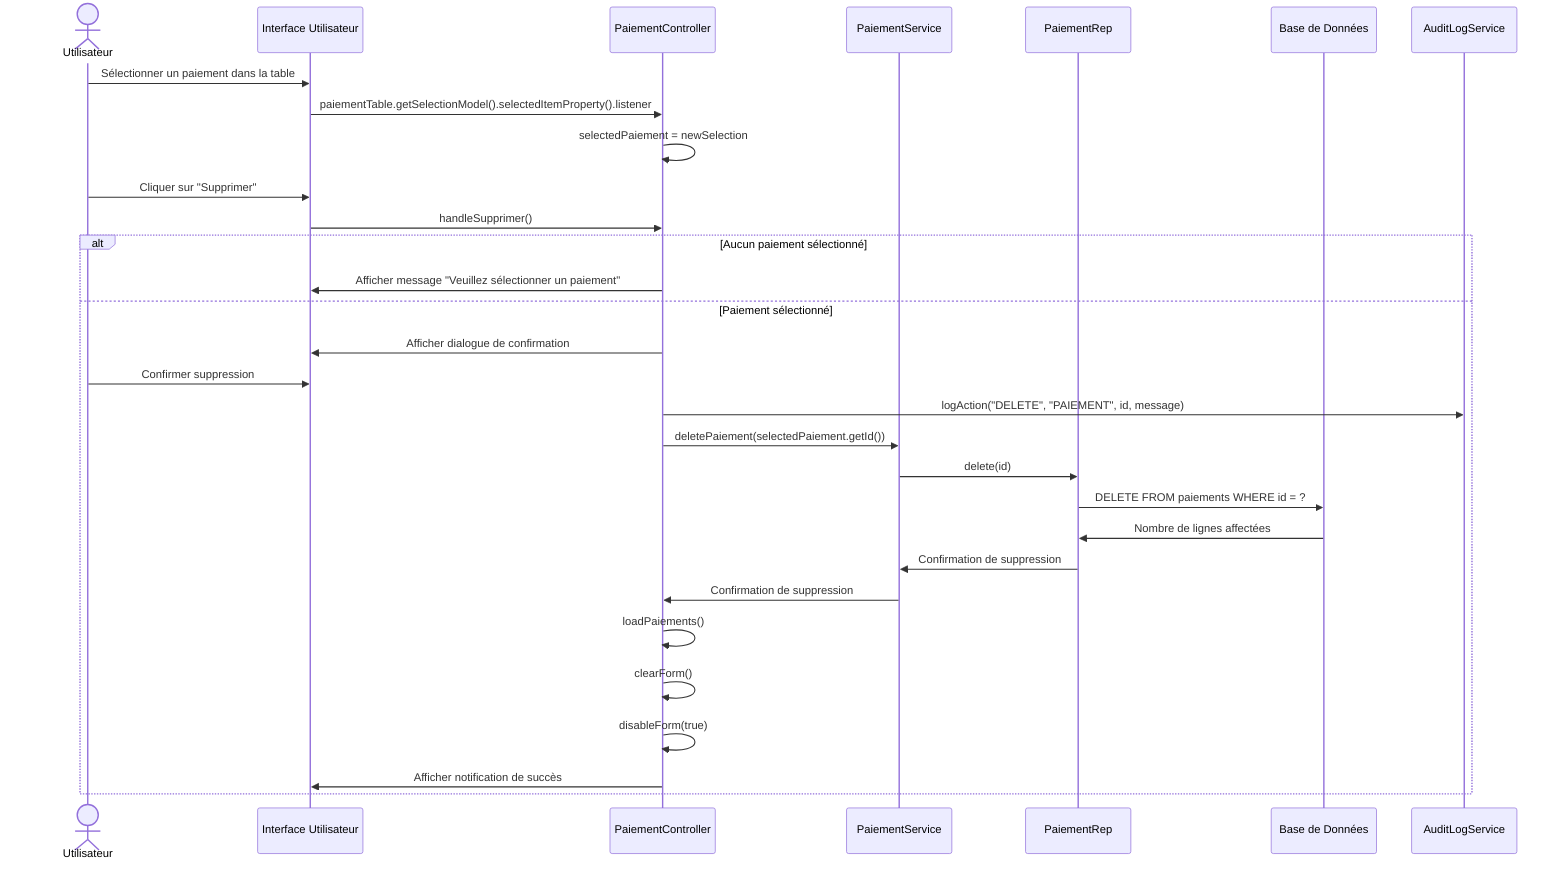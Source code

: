 sequenceDiagram
    actor Utilisateur
    participant IHM as Interface Utilisateur
    participant Ctrl as PaiementController
    participant Svc as PaiementService
    participant Rep as PaiementRep
    participant DB as Base de Données
    participant Audit as AuditLogService

    Utilisateur->>IHM: Sélectionner un paiement dans la table
    IHM->>Ctrl: paiementTable.getSelectionModel().selectedItemProperty().listener
    Ctrl->>Ctrl: selectedPaiement = newSelection
    Utilisateur->>IHM: Cliquer sur "Supprimer"
    IHM->>Ctrl: handleSupprimer()
    alt Aucun paiement sélectionné
        Ctrl->>IHM: Afficher message "Veuillez sélectionner un paiement"
    else Paiement sélectionné
        Ctrl->>IHM: Afficher dialogue de confirmation
        Utilisateur->>IHM: Confirmer suppression
        Ctrl->>Audit: logAction("DELETE", "PAIEMENT", id, message)
        Ctrl->>Svc: deletePaiement(selectedPaiement.getId())
        Svc->>Rep: delete(id)
        Rep->>DB: DELETE FROM paiements WHERE id = ?
        DB->>Rep: Nombre de lignes affectées
        Rep->>Svc: Confirmation de suppression
        Svc->>Ctrl: Confirmation de suppression
        Ctrl->>Ctrl: loadPaiements()
        Ctrl->>Ctrl: clearForm()
        Ctrl->>Ctrl: disableForm(true)
        Ctrl->>IHM: Afficher notification de succès
    end